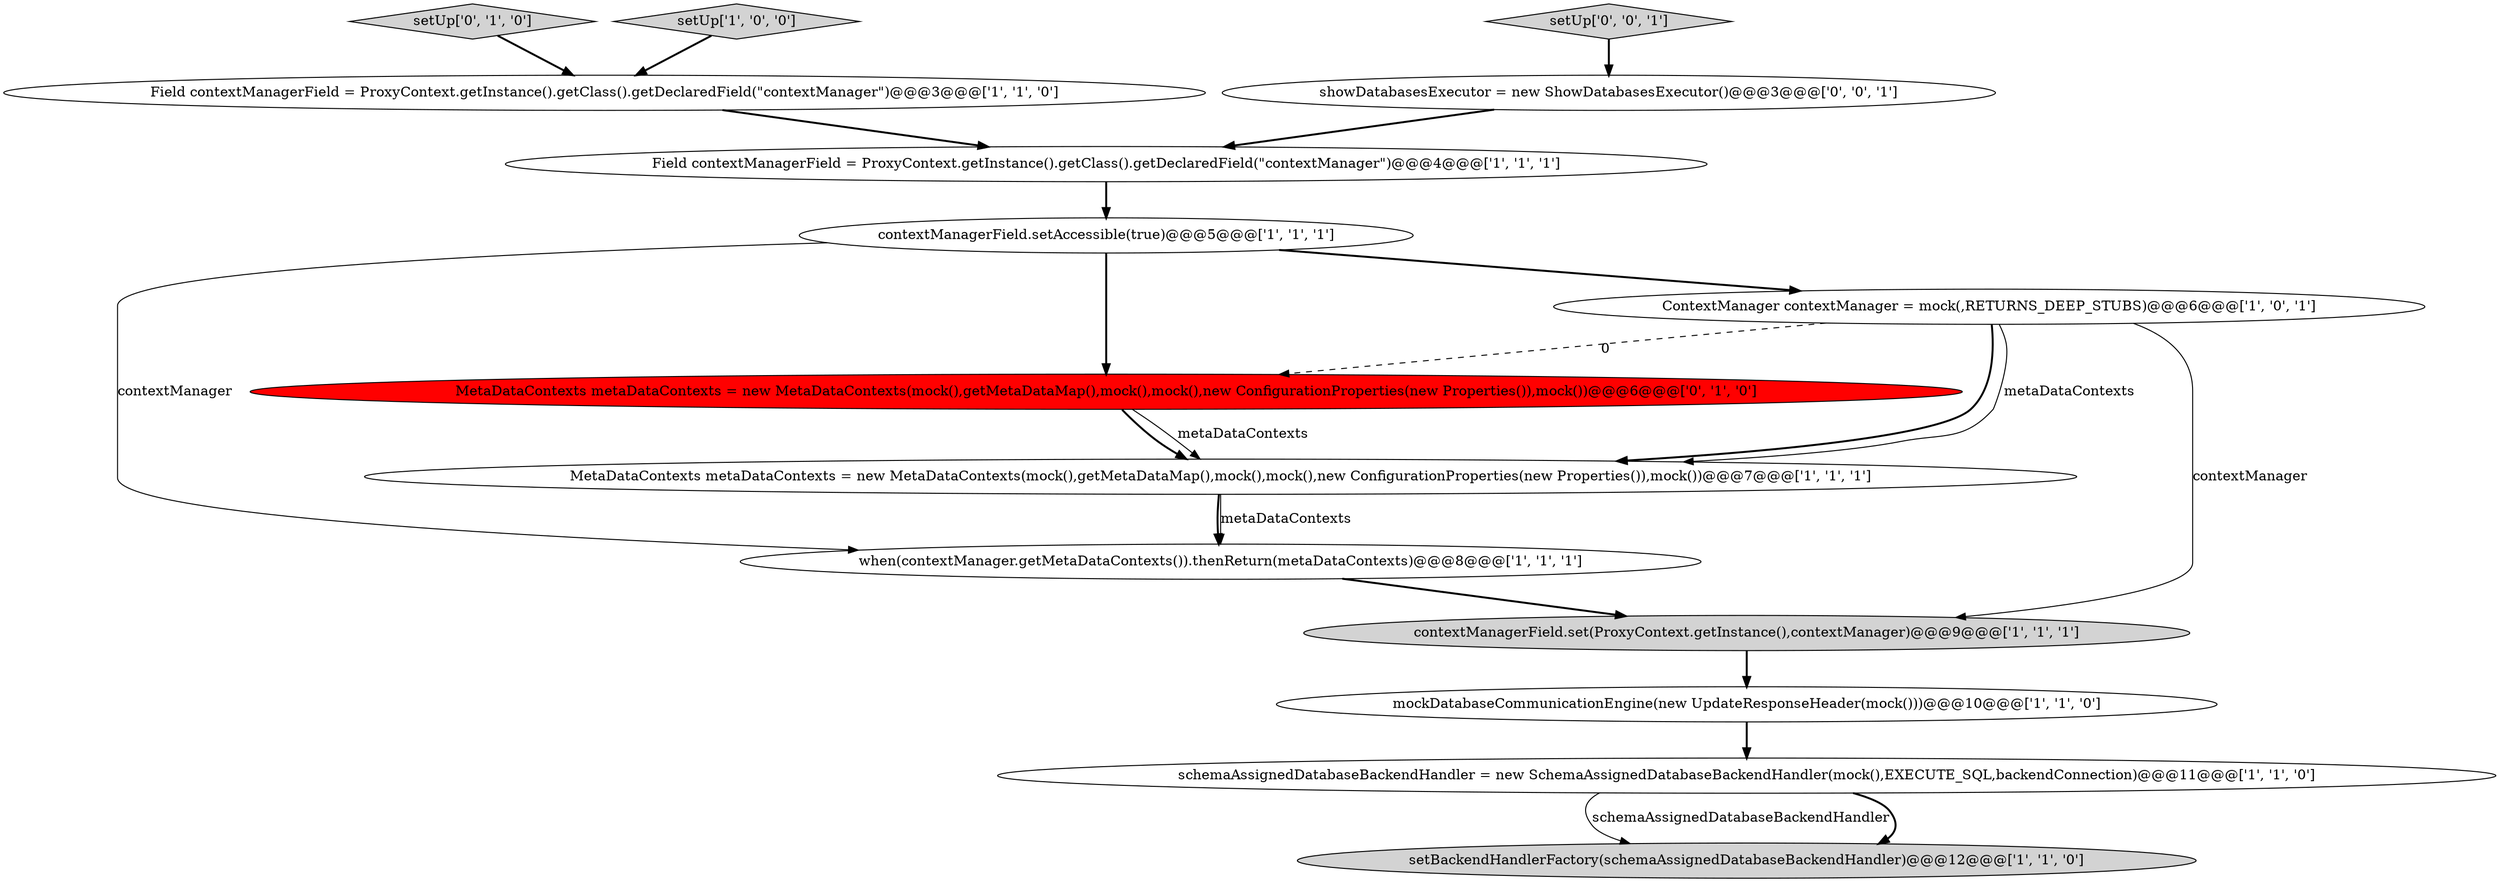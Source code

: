 digraph {
6 [style = filled, label = "contextManagerField.setAccessible(true)@@@5@@@['1', '1', '1']", fillcolor = white, shape = ellipse image = "AAA0AAABBB1BBB"];
9 [style = filled, label = "MetaDataContexts metaDataContexts = new MetaDataContexts(mock(),getMetaDataMap(),mock(),mock(),new ConfigurationProperties(new Properties()),mock())@@@7@@@['1', '1', '1']", fillcolor = white, shape = ellipse image = "AAA0AAABBB1BBB"];
0 [style = filled, label = "when(contextManager.getMetaDataContexts()).thenReturn(metaDataContexts)@@@8@@@['1', '1', '1']", fillcolor = white, shape = ellipse image = "AAA0AAABBB1BBB"];
2 [style = filled, label = "schemaAssignedDatabaseBackendHandler = new SchemaAssignedDatabaseBackendHandler(mock(),EXECUTE_SQL,backendConnection)@@@11@@@['1', '1', '0']", fillcolor = white, shape = ellipse image = "AAA0AAABBB1BBB"];
11 [style = filled, label = "MetaDataContexts metaDataContexts = new MetaDataContexts(mock(),getMetaDataMap(),mock(),mock(),new ConfigurationProperties(new Properties()),mock())@@@6@@@['0', '1', '0']", fillcolor = red, shape = ellipse image = "AAA1AAABBB2BBB"];
12 [style = filled, label = "setUp['0', '1', '0']", fillcolor = lightgray, shape = diamond image = "AAA0AAABBB2BBB"];
8 [style = filled, label = "ContextManager contextManager = mock(,RETURNS_DEEP_STUBS)@@@6@@@['1', '0', '1']", fillcolor = white, shape = ellipse image = "AAA0AAABBB1BBB"];
7 [style = filled, label = "mockDatabaseCommunicationEngine(new UpdateResponseHeader(mock()))@@@10@@@['1', '1', '0']", fillcolor = white, shape = ellipse image = "AAA0AAABBB1BBB"];
13 [style = filled, label = "setUp['0', '0', '1']", fillcolor = lightgray, shape = diamond image = "AAA0AAABBB3BBB"];
4 [style = filled, label = "contextManagerField.set(ProxyContext.getInstance(),contextManager)@@@9@@@['1', '1', '1']", fillcolor = lightgray, shape = ellipse image = "AAA0AAABBB1BBB"];
1 [style = filled, label = "Field contextManagerField = ProxyContext.getInstance().getClass().getDeclaredField(\"contextManager\")@@@4@@@['1', '1', '1']", fillcolor = white, shape = ellipse image = "AAA0AAABBB1BBB"];
3 [style = filled, label = "Field contextManagerField = ProxyContext.getInstance().getClass().getDeclaredField(\"contextManager\")@@@3@@@['1', '1', '0']", fillcolor = white, shape = ellipse image = "AAA0AAABBB1BBB"];
10 [style = filled, label = "setUp['1', '0', '0']", fillcolor = lightgray, shape = diamond image = "AAA0AAABBB1BBB"];
5 [style = filled, label = "setBackendHandlerFactory(schemaAssignedDatabaseBackendHandler)@@@12@@@['1', '1', '0']", fillcolor = lightgray, shape = ellipse image = "AAA0AAABBB1BBB"];
14 [style = filled, label = "showDatabasesExecutor = new ShowDatabasesExecutor()@@@3@@@['0', '0', '1']", fillcolor = white, shape = ellipse image = "AAA0AAABBB3BBB"];
9->0 [style = bold, label=""];
3->1 [style = bold, label=""];
10->3 [style = bold, label=""];
11->9 [style = bold, label=""];
11->9 [style = solid, label="metaDataContexts"];
2->5 [style = solid, label="schemaAssignedDatabaseBackendHandler"];
4->7 [style = bold, label=""];
14->1 [style = bold, label=""];
1->6 [style = bold, label=""];
8->4 [style = solid, label="contextManager"];
0->4 [style = bold, label=""];
6->0 [style = solid, label="contextManager"];
7->2 [style = bold, label=""];
6->11 [style = bold, label=""];
6->8 [style = bold, label=""];
8->9 [style = bold, label=""];
9->0 [style = solid, label="metaDataContexts"];
8->9 [style = solid, label="metaDataContexts"];
12->3 [style = bold, label=""];
8->11 [style = dashed, label="0"];
13->14 [style = bold, label=""];
2->5 [style = bold, label=""];
}
